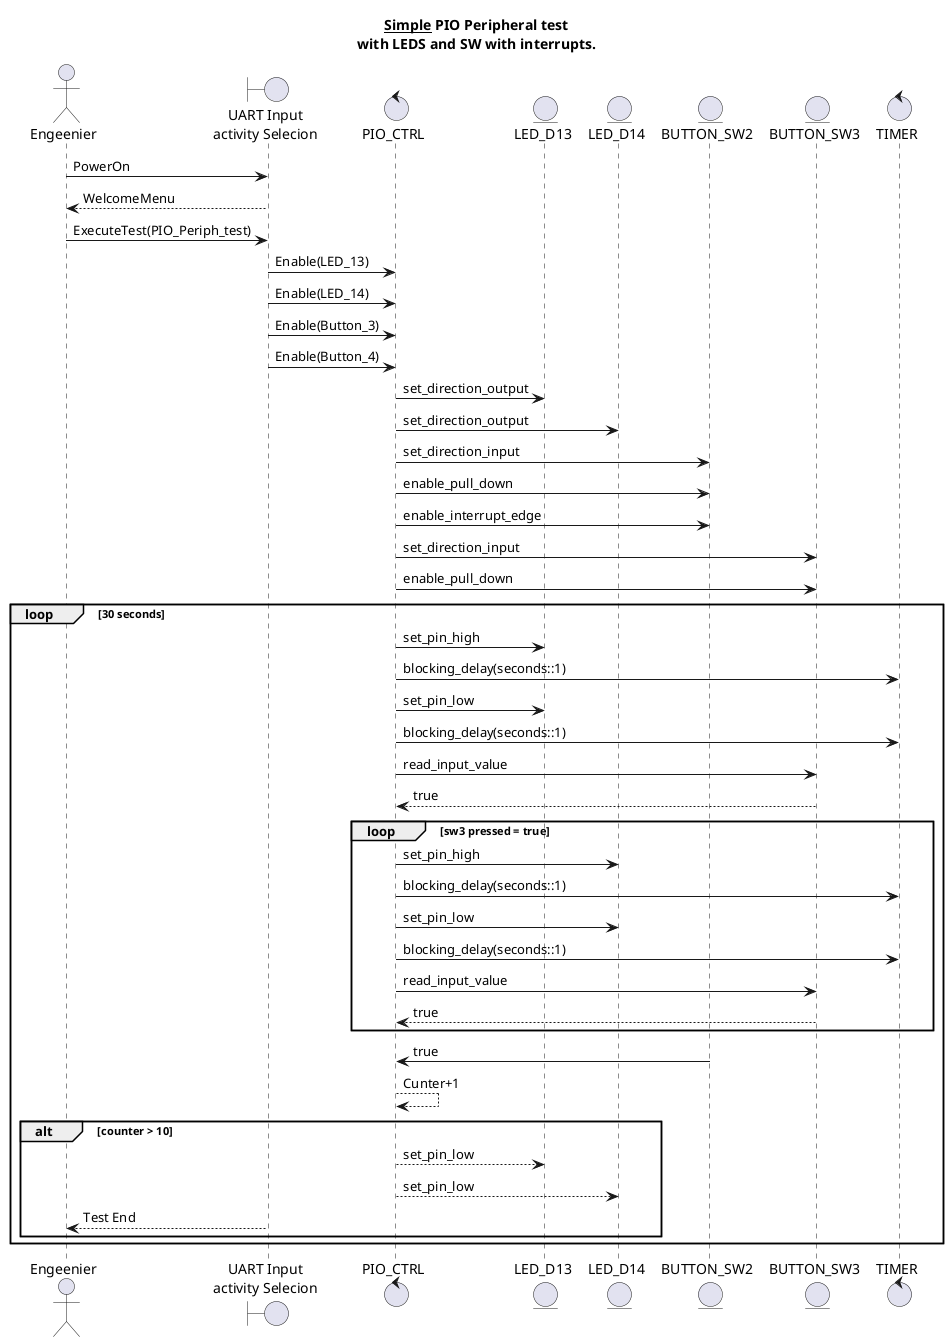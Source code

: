 @startuml
title __Simple__ PIO Peripheral test\nwith LEDS and SW with interrupts.
actor Engeenier as User
boundary "UART Input\nactivity Selecion" as ActivityManager 
control PIO_CTRL
entity LED_D13
entity LED_D14
entity BUTTON_SW2
entity BUTTON_SW3
control TIMER

User -> ActivityManager : PowerOn
ActivityManager --> User : WelcomeMenu

User -> ActivityManager: ExecuteTest(PIO_Periph_test)
ActivityManager -> PIO_CTRL : Enable(LED_13)
ActivityManager -> PIO_CTRL : Enable(LED_14)
ActivityManager -> PIO_CTRL : Enable(Button_3)
ActivityManager -> PIO_CTRL : Enable(Button_4)
PIO_CTRL -> LED_D13 : set_direction_output
PIO_CTRL -> LED_D14 : set_direction_output
PIO_CTRL -> BUTTON_SW2 : set_direction_input
PIO_CTRL -> BUTTON_SW2 : enable_pull_down
PIO_CTRL -> BUTTON_SW2 : enable_interrupt_edge
PIO_CTRL -> BUTTON_SW3 : set_direction_input
PIO_CTRL -> BUTTON_SW3 : enable_pull_down

loop 30 seconds

     PIO_CTRL -> LED_D13 : set_pin_high
     PIO_CTRL -> TIMER : blocking_delay(seconds::1)
     PIO_CTRL -> LED_D13 : set_pin_low
     PIO_CTRL -> TIMER : blocking_delay(seconds::1)

     PIO_CTRL -> BUTTON_SW3 : read_input_value
     BUTTON_SW3 --> PIO_CTRL : true

     loop sw3 pressed = true
         PIO_CTRL -> LED_D14 : set_pin_high    
         PIO_CTRL -> TIMER : blocking_delay(seconds::1)
         PIO_CTRL -> LED_D14 : set_pin_low
         PIO_CTRL -> TIMER : blocking_delay(seconds::1)
         PIO_CTRL -> BUTTON_SW3 : read_input_value
         BUTTON_SW3 --> PIO_CTRL : true
     end

     BUTTON_SW2 -> PIO_CTRL : true
     PIO_CTRL --> PIO_CTRL : Cunter+1

     alt counter > 10
         PIO_CTRL --> LED_D13 : set_pin_low
         PIO_CTRL --> LED_D14 : set_pin_low
         ActivityManager --> User : Test End
     end

end
@enduml
